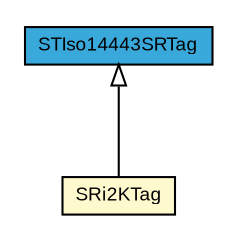 #!/usr/local/bin/dot
#
# Class diagram 
# Generated by UMLGraph version R5_7_2-3-gee82a7 (http://www.umlgraph.org/)
#

digraph G {
	edge [fontname="arial",fontsize=10,labelfontname="arial",labelfontsize=10];
	node [fontname="arial",fontsize=10,shape=plaintext];
	nodesep=0.25;
	ranksep=0.5;
	// com.st.st25sdk.iso14443sr.STIso14443SRTag
	c25427 [label=<<table title="com.st.st25sdk.iso14443sr.STIso14443SRTag" border="0" cellborder="1" cellspacing="0" cellpadding="2" port="p" bgcolor="#39a9dc" href="./STIso14443SRTag.html">
		<tr><td><table border="0" cellspacing="0" cellpadding="1">
<tr><td align="center" balign="center"> STIso14443SRTag </td></tr>
		</table></td></tr>
		</table>>, URL="./STIso14443SRTag.html", fontname="arial", fontcolor="black", fontsize=9.0];
	// com.st.st25sdk.iso14443sr.SRi2KTag
	c25436 [label=<<table title="com.st.st25sdk.iso14443sr.SRi2KTag" border="0" cellborder="1" cellspacing="0" cellpadding="2" port="p" bgcolor="lemonChiffon" href="./SRi2KTag.html">
		<tr><td><table border="0" cellspacing="0" cellpadding="1">
<tr><td align="center" balign="center"> SRi2KTag </td></tr>
		</table></td></tr>
		</table>>, URL="./SRi2KTag.html", fontname="arial", fontcolor="black", fontsize=9.0];
	//com.st.st25sdk.iso14443sr.SRi2KTag extends com.st.st25sdk.iso14443sr.STIso14443SRTag
	c25427:p -> c25436:p [dir=back,arrowtail=empty];
}

